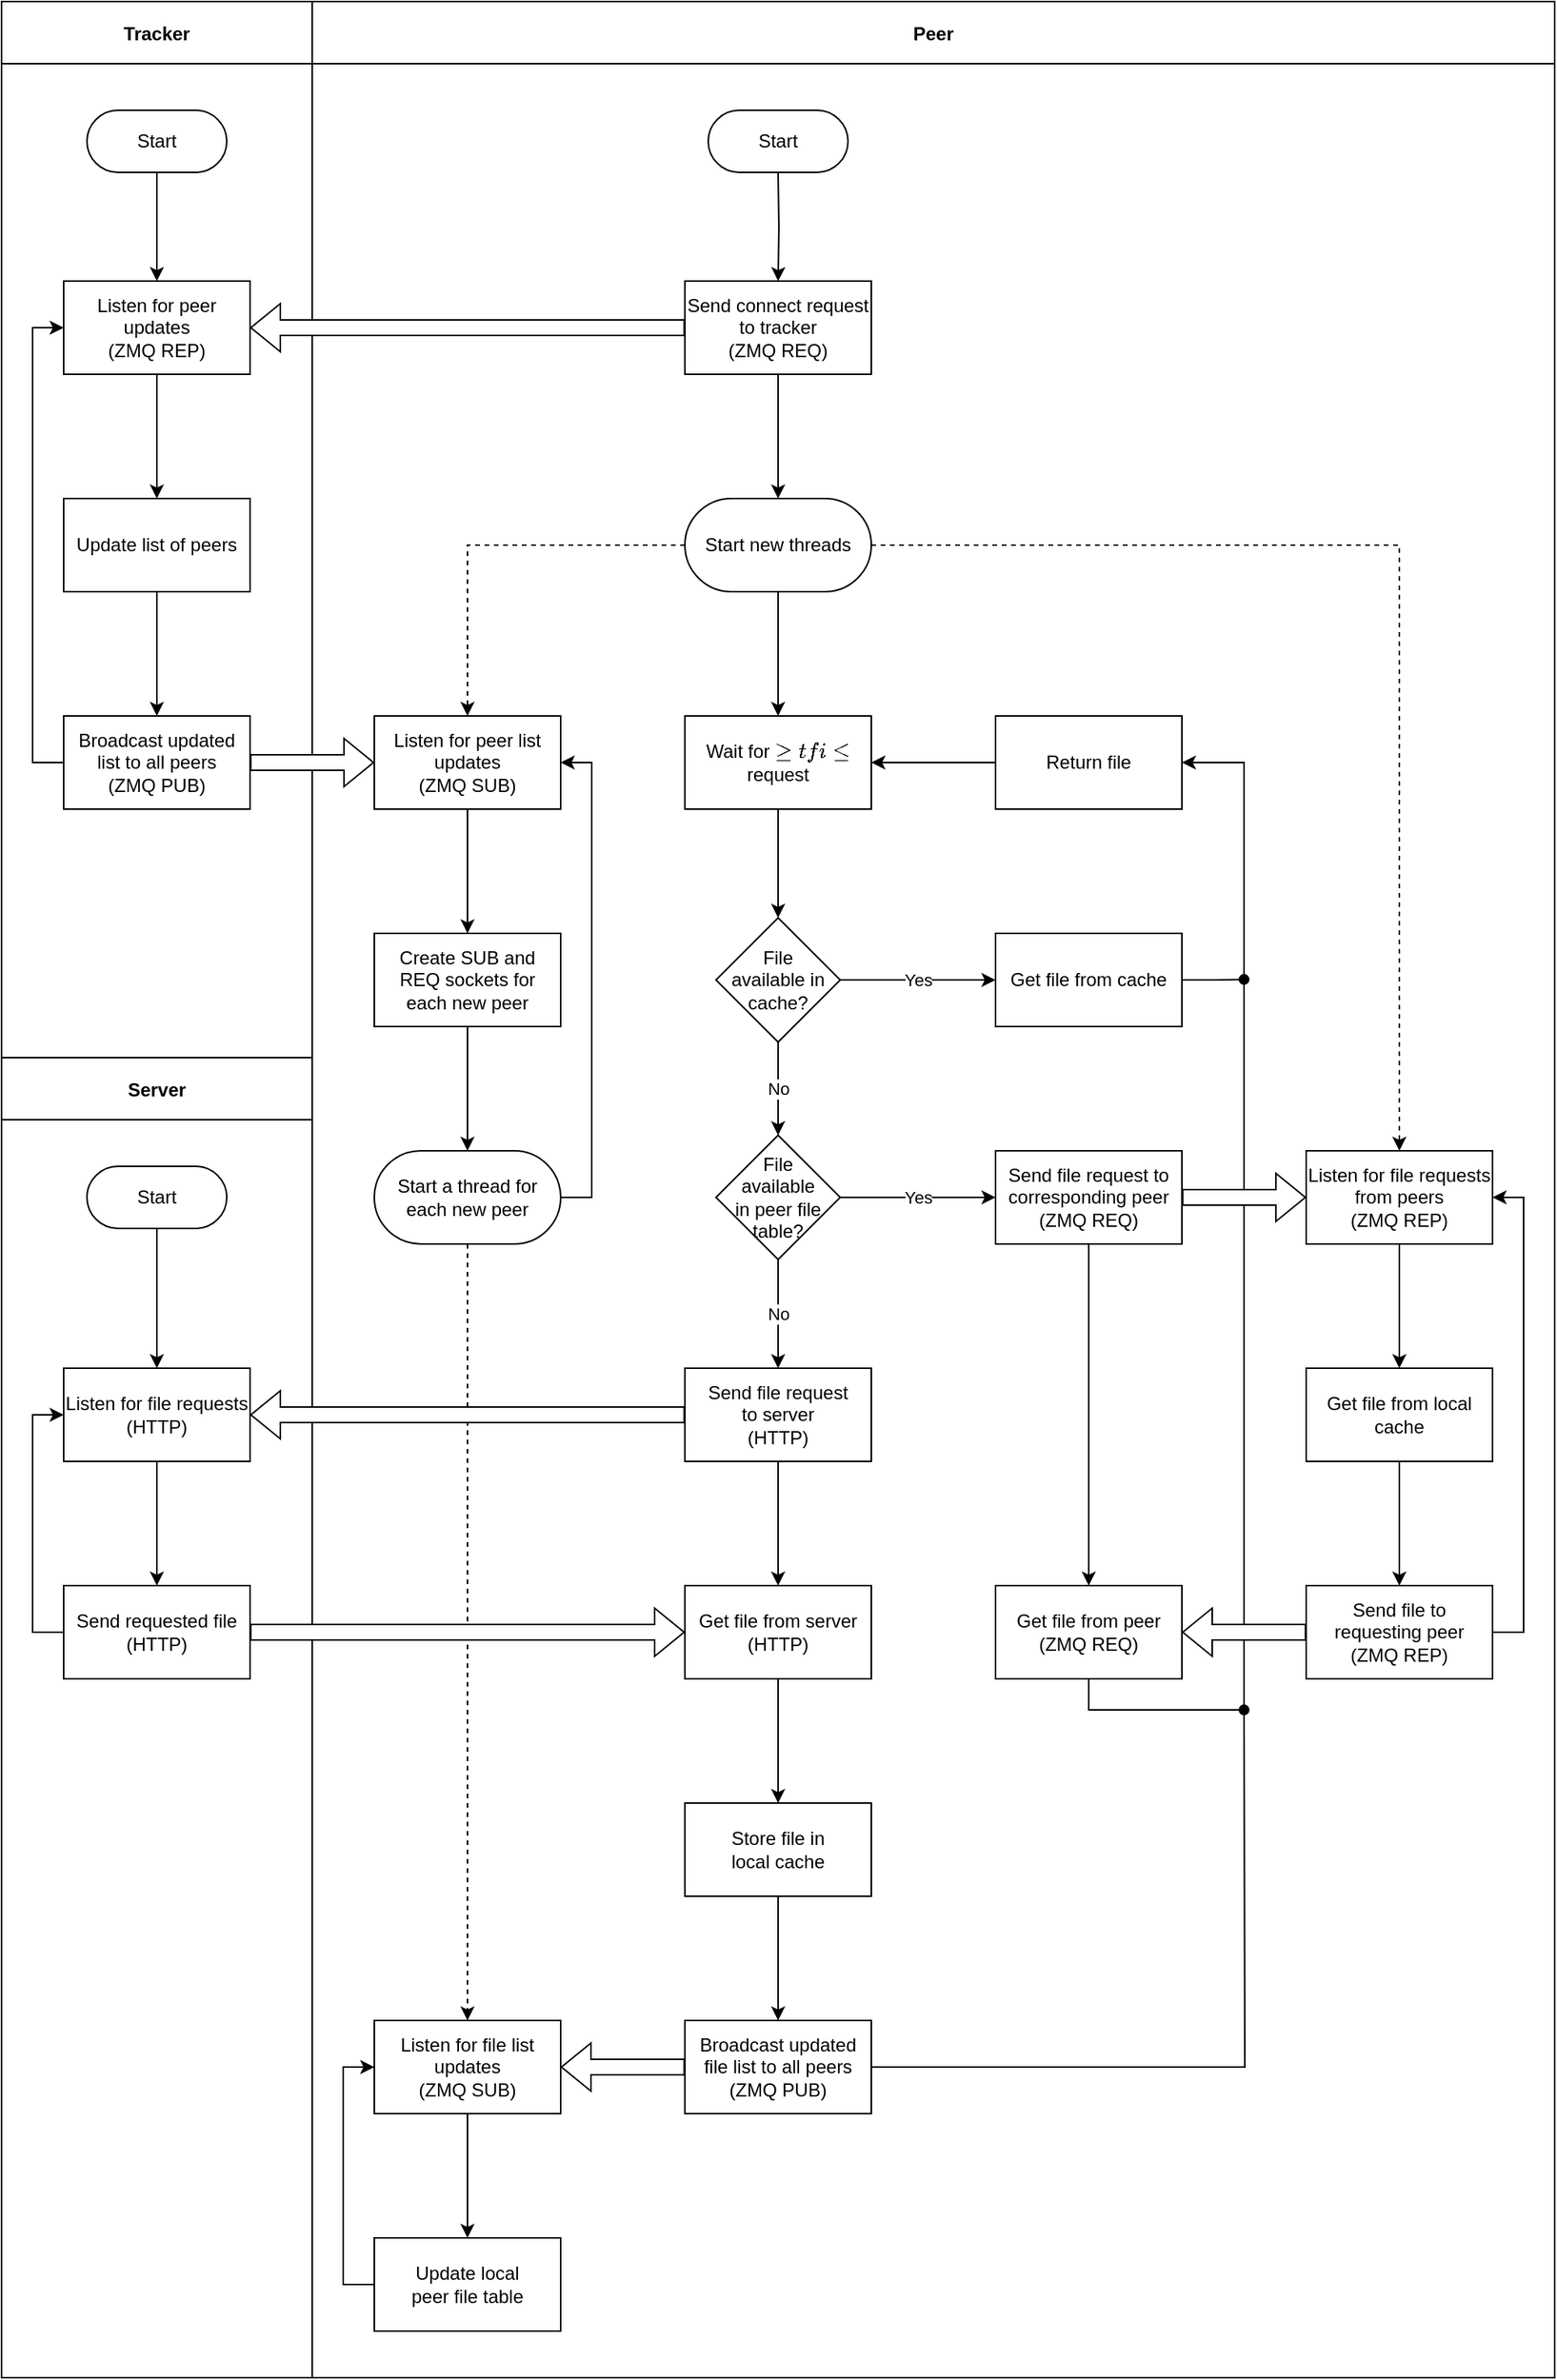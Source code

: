 <mxfile version="17.2.4" type="github">
  <diagram id="kgpKYQtTHZ0yAKxKKP6v" name="Page-1">
    <mxGraphModel dx="2228" dy="755" grid="1" gridSize="10" guides="1" tooltips="1" connect="1" arrows="1" fold="1" page="1" pageScale="1" pageWidth="850" pageHeight="1100" math="0" shadow="0">
      <root>
        <mxCell id="0" />
        <mxCell id="1" parent="0" />
        <mxCell id="3nuBFxr9cyL0pnOWT2aG-1" value="" style="shape=table;childLayout=tableLayout;startSize=0;collapsible=0;recursiveResize=0;expand=0;fillColor=none;fontStyle=1" parent="1" vertex="1">
          <mxGeometry x="-60" y="70" width="1000" height="1530" as="geometry" />
        </mxCell>
        <mxCell id="3nuBFxr9cyL0pnOWT2aG-3" value="" style="shape=tableRow;horizontal=0;swimlaneHead=0;swimlaneBody=0;top=0;left=0;bottom=0;right=0;fillColor=none;points=[[0,0.5],[1,0.5]];portConstraint=eastwest;startSize=0;collapsible=0;recursiveResize=0;expand=0;fontStyle=1;" parent="3nuBFxr9cyL0pnOWT2aG-1" vertex="1">
          <mxGeometry width="1000" height="1530" as="geometry" />
        </mxCell>
        <mxCell id="3nuBFxr9cyL0pnOWT2aG-4" value="Tracker" style="swimlane;swimlaneHead=0;swimlaneBody=0;connectable=0;fillColor=none;startSize=40;collapsible=0;recursiveResize=0;expand=0;fontStyle=1;" parent="3nuBFxr9cyL0pnOWT2aG-3" vertex="1">
          <mxGeometry width="200" height="1530" as="geometry">
            <mxRectangle width="200" height="1530" as="alternateBounds" />
          </mxGeometry>
        </mxCell>
        <mxCell id="-Wg5E6yIQ6_IQyJF35NC-36" value="Update list of peers" style="whiteSpace=wrap;html=1;rounded=0;glass=0;arcSize=50;" parent="3nuBFxr9cyL0pnOWT2aG-4" vertex="1">
          <mxGeometry x="40" y="320" width="120" height="60" as="geometry" />
        </mxCell>
        <mxCell id="-Wg5E6yIQ6_IQyJF35NC-38" value="&lt;div&gt;Broadcast updated list to all peers&lt;/div&gt;&lt;div&gt;(ZMQ PUB)&lt;/div&gt;" style="whiteSpace=wrap;html=1;rounded=0;glass=0;arcSize=50;" parent="3nuBFxr9cyL0pnOWT2aG-4" vertex="1">
          <mxGeometry x="40" y="460" width="120" height="60" as="geometry" />
        </mxCell>
        <mxCell id="-Wg5E6yIQ6_IQyJF35NC-39" value="" style="edgeStyle=orthogonalEdgeStyle;rounded=0;orthogonalLoop=1;jettySize=auto;html=1;" parent="3nuBFxr9cyL0pnOWT2aG-4" source="-Wg5E6yIQ6_IQyJF35NC-36" target="-Wg5E6yIQ6_IQyJF35NC-38" edge="1">
          <mxGeometry relative="1" as="geometry" />
        </mxCell>
        <mxCell id="-Wg5E6yIQ6_IQyJF35NC-58" value="Start" style="rounded=1;whiteSpace=wrap;html=1;arcSize=50;" parent="3nuBFxr9cyL0pnOWT2aG-4" vertex="1">
          <mxGeometry x="55" y="70" width="90" height="40" as="geometry" />
        </mxCell>
        <mxCell id="3nuBFxr9cyL0pnOWT2aG-14" value="Start" style="rounded=1;whiteSpace=wrap;html=1;arcSize=50;" parent="3nuBFxr9cyL0pnOWT2aG-4" vertex="1">
          <mxGeometry x="55" y="750" width="90" height="40" as="geometry" />
        </mxCell>
        <mxCell id="wjNufGtqsJr1eFAkO-c2-51" value="&lt;div&gt;Listen for file requests&lt;/div&gt;&lt;div&gt;(HTTP)&lt;br&gt;&lt;/div&gt;" style="whiteSpace=wrap;html=1;rounded=0;arcSize=50;" parent="3nuBFxr9cyL0pnOWT2aG-4" vertex="1">
          <mxGeometry x="40" y="880" width="120" height="60" as="geometry" />
        </mxCell>
        <mxCell id="wjNufGtqsJr1eFAkO-c2-55" value="&lt;div&gt;Send requested file&lt;/div&gt;&lt;div&gt;(HTTP)&lt;br&gt;&lt;/div&gt;" style="whiteSpace=wrap;html=1;rounded=0;arcSize=50;" parent="3nuBFxr9cyL0pnOWT2aG-4" vertex="1">
          <mxGeometry x="40" y="1020" width="120" height="60" as="geometry" />
        </mxCell>
        <mxCell id="wjNufGtqsJr1eFAkO-c2-52" value="" style="edgeStyle=orthogonalEdgeStyle;rounded=0;orthogonalLoop=1;jettySize=auto;html=1;fillColor=default;" parent="3nuBFxr9cyL0pnOWT2aG-4" source="3nuBFxr9cyL0pnOWT2aG-14" target="wjNufGtqsJr1eFAkO-c2-51" edge="1">
          <mxGeometry relative="1" as="geometry" />
        </mxCell>
        <mxCell id="wjNufGtqsJr1eFAkO-c2-56" value="" style="edgeStyle=orthogonalEdgeStyle;rounded=0;orthogonalLoop=1;jettySize=auto;html=1;fillColor=default;" parent="3nuBFxr9cyL0pnOWT2aG-4" source="wjNufGtqsJr1eFAkO-c2-51" target="wjNufGtqsJr1eFAkO-c2-55" edge="1">
          <mxGeometry relative="1" as="geometry" />
        </mxCell>
        <mxCell id="wjNufGtqsJr1eFAkO-c2-62" style="edgeStyle=orthogonalEdgeStyle;rounded=0;orthogonalLoop=1;jettySize=auto;html=1;exitX=0;exitY=0.5;exitDx=0;exitDy=0;entryX=0;entryY=0.5;entryDx=0;entryDy=0;fillColor=default;" parent="3nuBFxr9cyL0pnOWT2aG-4" source="wjNufGtqsJr1eFAkO-c2-55" target="wjNufGtqsJr1eFAkO-c2-51" edge="1">
          <mxGeometry relative="1" as="geometry" />
        </mxCell>
        <mxCell id="wjNufGtqsJr1eFAkO-c2-185" value="Server" style="shape=table;startSize=40;container=1;collapsible=0;childLayout=tableLayout;fixedRows=1;rowLines=0;fontStyle=1;align=center;pointerEvents=1;rounded=0;strokeColor=default;strokeWidth=1;fillColor=none;perimeterSpacing=1;" parent="3nuBFxr9cyL0pnOWT2aG-4" vertex="1">
          <mxGeometry y="680" width="200" height="40" as="geometry" />
        </mxCell>
        <mxCell id="wjNufGtqsJr1eFAkO-c2-189" value="" style="shape=partialRectangle;html=1;whiteSpace=wrap;collapsible=0;dropTarget=0;pointerEvents=1;fillColor=none;top=0;left=0;bottom=0;right=0;points=[[0,0.5],[1,0.5]];portConstraint=eastwest;rounded=0;strokeColor=default;strokeWidth=0;" parent="wjNufGtqsJr1eFAkO-c2-185" vertex="1">
          <mxGeometry y="40" width="180" as="geometry" />
        </mxCell>
        <mxCell id="wjNufGtqsJr1eFAkO-c2-190" value="" style="shape=partialRectangle;html=1;whiteSpace=wrap;connectable=0;fillColor=none;top=0;left=0;bottom=0;right=0;overflow=hidden;pointerEvents=1;rounded=0;strokeColor=default;strokeWidth=0;" parent="wjNufGtqsJr1eFAkO-c2-189" vertex="1">
          <mxGeometry width="40" height="40" as="geometry">
            <mxRectangle width="40" height="40" as="alternateBounds" />
          </mxGeometry>
        </mxCell>
        <mxCell id="wjNufGtqsJr1eFAkO-c2-191" value="" style="shape=partialRectangle;html=1;whiteSpace=wrap;connectable=0;fillColor=none;top=0;left=0;bottom=0;right=0;align=left;spacingLeft=6;overflow=hidden;pointerEvents=1;rounded=0;strokeColor=default;strokeWidth=0;" parent="wjNufGtqsJr1eFAkO-c2-189" vertex="1">
          <mxGeometry x="40" width="140" height="40" as="geometry">
            <mxRectangle width="140" height="40" as="alternateBounds" />
          </mxGeometry>
        </mxCell>
        <mxCell id="3nuBFxr9cyL0pnOWT2aG-8" value="Peer" style="swimlane;swimlaneHead=0;swimlaneBody=0;connectable=0;fillColor=none;startSize=40;collapsible=0;recursiveResize=0;expand=0;fontStyle=1;" parent="3nuBFxr9cyL0pnOWT2aG-3" vertex="1">
          <mxGeometry x="200" width="800" height="1530" as="geometry">
            <mxRectangle width="800" height="1530" as="alternateBounds" />
          </mxGeometry>
        </mxCell>
        <mxCell id="3nuBFxr9cyL0pnOWT2aG-6" value="Start" style="rounded=1;whiteSpace=wrap;html=1;arcSize=50;" parent="3nuBFxr9cyL0pnOWT2aG-8" vertex="1">
          <mxGeometry x="255" y="70" width="90" height="40" as="geometry" />
        </mxCell>
        <mxCell id="-Wg5E6yIQ6_IQyJF35NC-44" value="&lt;div&gt;Listen for peer list updates&lt;/div&gt;&lt;div&gt;(ZMQ SUB)&lt;/div&gt;" style="whiteSpace=wrap;html=1;rounded=0;glass=0;arcSize=50;" parent="3nuBFxr9cyL0pnOWT2aG-8" vertex="1">
          <mxGeometry x="40" y="460" width="120" height="60" as="geometry" />
        </mxCell>
        <mxCell id="wjNufGtqsJr1eFAkO-c2-15" value="Wait for `get file` request" style="whiteSpace=wrap;html=1;rounded=0;glass=0;arcSize=50;" parent="3nuBFxr9cyL0pnOWT2aG-8" vertex="1">
          <mxGeometry x="240" y="460" width="120" height="60" as="geometry" />
        </mxCell>
        <mxCell id="wjNufGtqsJr1eFAkO-c2-45" value="Yes" style="edgeStyle=orthogonalEdgeStyle;rounded=0;orthogonalLoop=1;jettySize=auto;html=1;exitX=1;exitY=0.5;exitDx=0;exitDy=0;entryX=0;entryY=0.5;entryDx=0;entryDy=0;fillColor=default;" parent="3nuBFxr9cyL0pnOWT2aG-8" source="wjNufGtqsJr1eFAkO-c2-19" target="wjNufGtqsJr1eFAkO-c2-43" edge="1">
          <mxGeometry relative="1" as="geometry" />
        </mxCell>
        <mxCell id="wjNufGtqsJr1eFAkO-c2-19" value="&lt;div&gt;File&lt;/div&gt;&lt;div&gt;available in&lt;/div&gt;&lt;div&gt;cache?&lt;/div&gt;" style="rhombus;whiteSpace=wrap;html=1;rounded=0;glass=0;arcSize=50;" parent="3nuBFxr9cyL0pnOWT2aG-8" vertex="1">
          <mxGeometry x="260" y="590" width="80" height="80" as="geometry" />
        </mxCell>
        <mxCell id="wjNufGtqsJr1eFAkO-c2-20" value="" style="edgeStyle=orthogonalEdgeStyle;rounded=0;orthogonalLoop=1;jettySize=auto;html=1;" parent="3nuBFxr9cyL0pnOWT2aG-8" source="wjNufGtqsJr1eFAkO-c2-15" target="wjNufGtqsJr1eFAkO-c2-19" edge="1">
          <mxGeometry relative="1" as="geometry" />
        </mxCell>
        <mxCell id="wjNufGtqsJr1eFAkO-c2-94" value="No" style="edgeStyle=orthogonalEdgeStyle;rounded=0;jumpStyle=line;orthogonalLoop=1;jettySize=auto;html=1;exitX=0.5;exitY=1;exitDx=0;exitDy=0;entryX=0.5;entryY=0;entryDx=0;entryDy=0;strokeColor=default;fillColor=default;" parent="3nuBFxr9cyL0pnOWT2aG-8" source="wjNufGtqsJr1eFAkO-c2-23" target="wjNufGtqsJr1eFAkO-c2-49" edge="1">
          <mxGeometry relative="1" as="geometry" />
        </mxCell>
        <mxCell id="wjNufGtqsJr1eFAkO-c2-95" value="Yes" style="edgeStyle=orthogonalEdgeStyle;rounded=0;jumpStyle=line;orthogonalLoop=1;jettySize=auto;html=1;exitX=1;exitY=0.5;exitDx=0;exitDy=0;entryX=0;entryY=0.5;entryDx=0;entryDy=0;strokeColor=default;fillColor=default;" parent="3nuBFxr9cyL0pnOWT2aG-8" source="wjNufGtqsJr1eFAkO-c2-23" target="wjNufGtqsJr1eFAkO-c2-25" edge="1">
          <mxGeometry relative="1" as="geometry" />
        </mxCell>
        <mxCell id="wjNufGtqsJr1eFAkO-c2-23" value="&lt;div&gt;File&lt;/div&gt;&lt;div&gt;available&lt;/div&gt;&lt;div&gt;in peer file&lt;/div&gt;&lt;div&gt;table?&lt;br&gt;&lt;/div&gt;" style="rhombus;whiteSpace=wrap;html=1;rounded=0;glass=0;arcSize=50;" parent="3nuBFxr9cyL0pnOWT2aG-8" vertex="1">
          <mxGeometry x="260" y="730" width="80" height="80" as="geometry" />
        </mxCell>
        <mxCell id="wjNufGtqsJr1eFAkO-c2-24" value="No" style="edgeStyle=orthogonalEdgeStyle;rounded=0;orthogonalLoop=1;jettySize=auto;html=1;" parent="3nuBFxr9cyL0pnOWT2aG-8" source="wjNufGtqsJr1eFAkO-c2-19" target="wjNufGtqsJr1eFAkO-c2-23" edge="1">
          <mxGeometry relative="1" as="geometry" />
        </mxCell>
        <mxCell id="wjNufGtqsJr1eFAkO-c2-43" value="Get file from cache" style="whiteSpace=wrap;html=1;rounded=0;glass=0;arcSize=50;" parent="3nuBFxr9cyL0pnOWT2aG-8" vertex="1">
          <mxGeometry x="440" y="600" width="120" height="60" as="geometry" />
        </mxCell>
        <mxCell id="-Wg5E6yIQ6_IQyJF35NC-72" value="&lt;div&gt;Listen for file list updates&lt;/div&gt;&lt;div&gt;(ZMQ SUB)&lt;br&gt;&lt;/div&gt;" style="whiteSpace=wrap;html=1;rounded=0;glass=0;arcSize=50;" parent="3nuBFxr9cyL0pnOWT2aG-8" vertex="1">
          <mxGeometry x="40" y="1300" width="120" height="60" as="geometry" />
        </mxCell>
        <mxCell id="wjNufGtqsJr1eFAkO-c2-9" value="&lt;div&gt;Update local&lt;/div&gt;&lt;div&gt;peer file table&lt;/div&gt;" style="whiteSpace=wrap;html=1;rounded=0;glass=0;arcSize=50;" parent="3nuBFxr9cyL0pnOWT2aG-8" vertex="1">
          <mxGeometry x="40" y="1440" width="120" height="60" as="geometry" />
        </mxCell>
        <mxCell id="wjNufGtqsJr1eFAkO-c2-10" value="" style="edgeStyle=orthogonalEdgeStyle;rounded=0;orthogonalLoop=1;jettySize=auto;html=1;" parent="3nuBFxr9cyL0pnOWT2aG-8" source="-Wg5E6yIQ6_IQyJF35NC-72" target="wjNufGtqsJr1eFAkO-c2-9" edge="1">
          <mxGeometry relative="1" as="geometry" />
        </mxCell>
        <mxCell id="wjNufGtqsJr1eFAkO-c2-12" style="edgeStyle=orthogonalEdgeStyle;rounded=0;orthogonalLoop=1;jettySize=auto;html=1;exitX=0;exitY=0.5;exitDx=0;exitDy=0;entryX=0;entryY=0.5;entryDx=0;entryDy=0;" parent="3nuBFxr9cyL0pnOWT2aG-8" source="wjNufGtqsJr1eFAkO-c2-9" target="-Wg5E6yIQ6_IQyJF35NC-72" edge="1">
          <mxGeometry relative="1" as="geometry" />
        </mxCell>
        <mxCell id="wjNufGtqsJr1eFAkO-c2-49" value="&lt;div&gt;Send file request&lt;/div&gt;&lt;div&gt;to server&lt;/div&gt;&lt;div&gt;(HTTP)&lt;br&gt;&lt;/div&gt;" style="whiteSpace=wrap;html=1;rounded=0;glass=0;arcSize=50;" parent="3nuBFxr9cyL0pnOWT2aG-8" vertex="1">
          <mxGeometry x="240" y="880" width="120" height="60" as="geometry" />
        </mxCell>
        <mxCell id="wjNufGtqsJr1eFAkO-c2-59" value="&lt;div&gt;Get file from server&lt;/div&gt;&lt;div&gt;(HTTP)&lt;br&gt;&lt;/div&gt;" style="whiteSpace=wrap;html=1;rounded=0;glass=0;arcSize=50;" parent="3nuBFxr9cyL0pnOWT2aG-8" vertex="1">
          <mxGeometry x="240" y="1020" width="120" height="60" as="geometry" />
        </mxCell>
        <mxCell id="wjNufGtqsJr1eFAkO-c2-65" value="&lt;div&gt;Store file in&lt;/div&gt;&lt;div&gt;local cache&lt;/div&gt;" style="whiteSpace=wrap;html=1;rounded=0;glass=0;arcSize=50;" parent="3nuBFxr9cyL0pnOWT2aG-8" vertex="1">
          <mxGeometry x="240" y="1160" width="120" height="60" as="geometry" />
        </mxCell>
        <mxCell id="wjNufGtqsJr1eFAkO-c2-70" value="&lt;div&gt;Broadcast updated file list to all peers&lt;/div&gt;&lt;div&gt;(ZMQ PUB)&lt;br&gt;&lt;/div&gt;" style="whiteSpace=wrap;html=1;rounded=0;glass=0;arcSize=50;" parent="3nuBFxr9cyL0pnOWT2aG-8" vertex="1">
          <mxGeometry x="240" y="1300" width="120" height="60" as="geometry" />
        </mxCell>
        <mxCell id="wjNufGtqsJr1eFAkO-c2-60" value="" style="edgeStyle=orthogonalEdgeStyle;rounded=0;orthogonalLoop=1;jettySize=auto;html=1;fillColor=default;" parent="3nuBFxr9cyL0pnOWT2aG-8" source="wjNufGtqsJr1eFAkO-c2-49" target="wjNufGtqsJr1eFAkO-c2-59" edge="1">
          <mxGeometry relative="1" as="geometry" />
        </mxCell>
        <mxCell id="wjNufGtqsJr1eFAkO-c2-66" value="" style="edgeStyle=orthogonalEdgeStyle;rounded=0;orthogonalLoop=1;jettySize=auto;html=1;fillColor=default;" parent="3nuBFxr9cyL0pnOWT2aG-8" source="wjNufGtqsJr1eFAkO-c2-59" target="wjNufGtqsJr1eFAkO-c2-65" edge="1">
          <mxGeometry relative="1" as="geometry" />
        </mxCell>
        <mxCell id="wjNufGtqsJr1eFAkO-c2-71" value="" style="edgeStyle=orthogonalEdgeStyle;rounded=0;orthogonalLoop=1;jettySize=auto;html=1;fillColor=default;" parent="3nuBFxr9cyL0pnOWT2aG-8" source="wjNufGtqsJr1eFAkO-c2-65" target="wjNufGtqsJr1eFAkO-c2-70" edge="1">
          <mxGeometry relative="1" as="geometry" />
        </mxCell>
        <mxCell id="wjNufGtqsJr1eFAkO-c2-25" value="&lt;div&gt;Send file request to corresponding peer&lt;/div&gt;&lt;div&gt;(ZMQ REQ)&lt;br&gt;&lt;/div&gt;" style="whiteSpace=wrap;html=1;rounded=0;glass=0;arcSize=50;" parent="3nuBFxr9cyL0pnOWT2aG-8" vertex="1">
          <mxGeometry x="440" y="740" width="120" height="60" as="geometry" />
        </mxCell>
        <mxCell id="wjNufGtqsJr1eFAkO-c2-3" value="&lt;div&gt;Listen for file requests from peers&lt;/div&gt;&lt;div&gt;(ZMQ REP)&lt;br&gt;&lt;/div&gt;" style="whiteSpace=wrap;html=1;rounded=0;glass=0;arcSize=50;" parent="3nuBFxr9cyL0pnOWT2aG-8" vertex="1">
          <mxGeometry x="640" y="740" width="120" height="60" as="geometry" />
        </mxCell>
        <mxCell id="wjNufGtqsJr1eFAkO-c2-5" value="&lt;div&gt;Get file from local cache&lt;/div&gt;" style="whiteSpace=wrap;html=1;rounded=0;glass=0;arcSize=50;" parent="3nuBFxr9cyL0pnOWT2aG-8" vertex="1">
          <mxGeometry x="640" y="880" width="120" height="60" as="geometry" />
        </mxCell>
        <mxCell id="wjNufGtqsJr1eFAkO-c2-7" value="&lt;div&gt;Send file to requesting peer&lt;/div&gt;&lt;div&gt;(ZMQ REP)&lt;br&gt;&lt;/div&gt;" style="whiteSpace=wrap;html=1;rounded=0;glass=0;arcSize=50;" parent="3nuBFxr9cyL0pnOWT2aG-8" vertex="1">
          <mxGeometry x="640" y="1020" width="120" height="60" as="geometry" />
        </mxCell>
        <mxCell id="zHWciDCovsHZQrWNx8O0-1" style="edgeStyle=orthogonalEdgeStyle;rounded=0;orthogonalLoop=1;jettySize=auto;html=1;exitX=0.5;exitY=1;exitDx=0;exitDy=0;entryX=1;entryY=0.5;entryDx=0;entryDy=0;" edge="1" parent="3nuBFxr9cyL0pnOWT2aG-8" source="wjNufGtqsJr1eFAkO-c2-28" target="wjNufGtqsJr1eFAkO-c2-46">
          <mxGeometry relative="1" as="geometry">
            <Array as="points">
              <mxPoint x="500" y="1100" />
              <mxPoint x="600" y="1100" />
              <mxPoint x="600" y="490" />
            </Array>
          </mxGeometry>
        </mxCell>
        <mxCell id="wjNufGtqsJr1eFAkO-c2-28" value="&lt;div&gt;Get file from peer&lt;/div&gt;&lt;div&gt;(ZMQ REQ)&lt;br&gt;&lt;/div&gt;" style="whiteSpace=wrap;html=1;rounded=0;glass=0;arcSize=50;" parent="3nuBFxr9cyL0pnOWT2aG-8" vertex="1">
          <mxGeometry x="440" y="1020" width="120" height="60" as="geometry" />
        </mxCell>
        <mxCell id="wjNufGtqsJr1eFAkO-c2-37" style="edgeStyle=orthogonalEdgeStyle;rounded=0;orthogonalLoop=1;jettySize=auto;html=1;exitX=1;exitY=0.5;exitDx=0;exitDy=0;entryX=0;entryY=0.5;entryDx=0;entryDy=0;shape=flexArrow;fillColor=default;" parent="3nuBFxr9cyL0pnOWT2aG-8" source="wjNufGtqsJr1eFAkO-c2-25" target="wjNufGtqsJr1eFAkO-c2-3" edge="1">
          <mxGeometry relative="1" as="geometry" />
        </mxCell>
        <mxCell id="wjNufGtqsJr1eFAkO-c2-6" value="" style="edgeStyle=orthogonalEdgeStyle;rounded=0;orthogonalLoop=1;jettySize=auto;html=1;" parent="3nuBFxr9cyL0pnOWT2aG-8" source="wjNufGtqsJr1eFAkO-c2-3" target="wjNufGtqsJr1eFAkO-c2-5" edge="1">
          <mxGeometry relative="1" as="geometry" />
        </mxCell>
        <mxCell id="wjNufGtqsJr1eFAkO-c2-34" style="edgeStyle=orthogonalEdgeStyle;rounded=0;orthogonalLoop=1;jettySize=auto;html=1;exitX=1;exitY=0.5;exitDx=0;exitDy=0;entryX=1;entryY=0.5;entryDx=0;entryDy=0;" parent="3nuBFxr9cyL0pnOWT2aG-8" source="wjNufGtqsJr1eFAkO-c2-7" target="wjNufGtqsJr1eFAkO-c2-3" edge="1">
          <mxGeometry relative="1" as="geometry" />
        </mxCell>
        <mxCell id="wjNufGtqsJr1eFAkO-c2-8" value="" style="edgeStyle=orthogonalEdgeStyle;rounded=0;orthogonalLoop=1;jettySize=auto;html=1;" parent="3nuBFxr9cyL0pnOWT2aG-8" source="wjNufGtqsJr1eFAkO-c2-5" target="wjNufGtqsJr1eFAkO-c2-7" edge="1">
          <mxGeometry relative="1" as="geometry" />
        </mxCell>
        <mxCell id="wjNufGtqsJr1eFAkO-c2-29" value="" style="edgeStyle=orthogonalEdgeStyle;rounded=0;orthogonalLoop=1;jettySize=auto;html=1;" parent="3nuBFxr9cyL0pnOWT2aG-8" source="wjNufGtqsJr1eFAkO-c2-25" target="wjNufGtqsJr1eFAkO-c2-28" edge="1">
          <mxGeometry relative="1" as="geometry" />
        </mxCell>
        <mxCell id="wjNufGtqsJr1eFAkO-c2-39" style="edgeStyle=orthogonalEdgeStyle;shape=flexArrow;rounded=0;orthogonalLoop=1;jettySize=auto;html=1;exitX=0;exitY=0.5;exitDx=0;exitDy=0;entryX=1;entryY=0.5;entryDx=0;entryDy=0;fillColor=default;" parent="3nuBFxr9cyL0pnOWT2aG-8" source="wjNufGtqsJr1eFAkO-c2-7" target="wjNufGtqsJr1eFAkO-c2-28" edge="1">
          <mxGeometry relative="1" as="geometry" />
        </mxCell>
        <mxCell id="-Wg5E6yIQ6_IQyJF35NC-60" value="&lt;div&gt;Listen for peer updates&lt;/div&gt;&lt;div&gt;(ZMQ REP)&lt;br&gt;&lt;/div&gt;" style="whiteSpace=wrap;html=1;rounded=0;glass=0;arcSize=50;" parent="3nuBFxr9cyL0pnOWT2aG-8" vertex="1">
          <mxGeometry x="-160" y="180" width="120" height="60" as="geometry" />
        </mxCell>
        <mxCell id="-Wg5E6yIQ6_IQyJF35NC-34" value="&lt;div&gt;Send connect request to tracker&lt;/div&gt;&lt;div&gt;(ZMQ REQ)&lt;br&gt;&lt;/div&gt;" style="whiteSpace=wrap;html=1;rounded=0;arcSize=50;glass=0;" parent="3nuBFxr9cyL0pnOWT2aG-8" vertex="1">
          <mxGeometry x="240" y="180" width="120" height="60" as="geometry" />
        </mxCell>
        <mxCell id="-Wg5E6yIQ6_IQyJF35NC-63" style="edgeStyle=orthogonalEdgeStyle;rounded=0;orthogonalLoop=1;jettySize=auto;html=1;exitX=0;exitY=0.5;exitDx=0;exitDy=0;entryX=1;entryY=0.5;entryDx=0;entryDy=0;shape=flexArrow;fillColor=default;" parent="3nuBFxr9cyL0pnOWT2aG-8" source="-Wg5E6yIQ6_IQyJF35NC-34" target="-Wg5E6yIQ6_IQyJF35NC-60" edge="1">
          <mxGeometry relative="1" as="geometry" />
        </mxCell>
        <mxCell id="-Wg5E6yIQ6_IQyJF35NC-35" value="" style="edgeStyle=orthogonalEdgeStyle;rounded=0;orthogonalLoop=1;jettySize=auto;html=1;" parent="3nuBFxr9cyL0pnOWT2aG-8" target="-Wg5E6yIQ6_IQyJF35NC-34" edge="1">
          <mxGeometry relative="1" as="geometry">
            <mxPoint x="300" y="110" as="sourcePoint" />
          </mxGeometry>
        </mxCell>
        <mxCell id="-Wg5E6yIQ6_IQyJF35NC-40" value="&lt;div&gt;Start new threads&lt;/div&gt;" style="whiteSpace=wrap;html=1;rounded=1;glass=0;arcSize=50;" parent="3nuBFxr9cyL0pnOWT2aG-8" vertex="1">
          <mxGeometry x="240" y="320" width="120" height="60" as="geometry" />
        </mxCell>
        <mxCell id="-Wg5E6yIQ6_IQyJF35NC-41" value="" style="edgeStyle=orthogonalEdgeStyle;rounded=0;orthogonalLoop=1;jettySize=auto;html=1;" parent="3nuBFxr9cyL0pnOWT2aG-8" source="-Wg5E6yIQ6_IQyJF35NC-34" target="-Wg5E6yIQ6_IQyJF35NC-40" edge="1">
          <mxGeometry relative="1" as="geometry" />
        </mxCell>
        <mxCell id="-Wg5E6yIQ6_IQyJF35NC-45" value="" style="edgeStyle=orthogonalEdgeStyle;rounded=0;orthogonalLoop=1;jettySize=auto;html=1;dashed=1;entryX=0.5;entryY=0;entryDx=0;entryDy=0;" parent="3nuBFxr9cyL0pnOWT2aG-8" source="-Wg5E6yIQ6_IQyJF35NC-40" target="-Wg5E6yIQ6_IQyJF35NC-44" edge="1">
          <mxGeometry relative="1" as="geometry">
            <mxPoint x="100" y="420" as="targetPoint" />
          </mxGeometry>
        </mxCell>
        <mxCell id="wjNufGtqsJr1eFAkO-c2-35" style="edgeStyle=orthogonalEdgeStyle;rounded=0;orthogonalLoop=1;jettySize=auto;html=1;exitX=0.5;exitY=1;exitDx=0;exitDy=0;entryX=0.5;entryY=0;entryDx=0;entryDy=0;" parent="3nuBFxr9cyL0pnOWT2aG-8" source="-Wg5E6yIQ6_IQyJF35NC-40" target="wjNufGtqsJr1eFAkO-c2-15" edge="1">
          <mxGeometry relative="1" as="geometry">
            <mxPoint x="300" y="420" as="targetPoint" />
          </mxGeometry>
        </mxCell>
        <mxCell id="wjNufGtqsJr1eFAkO-c2-96" style="edgeStyle=orthogonalEdgeStyle;rounded=0;jumpStyle=line;orthogonalLoop=1;jettySize=auto;html=1;exitX=1;exitY=0.5;exitDx=0;exitDy=0;entryX=0.5;entryY=0;entryDx=0;entryDy=0;strokeColor=default;fillColor=default;dashed=1;" parent="3nuBFxr9cyL0pnOWT2aG-8" source="-Wg5E6yIQ6_IQyJF35NC-40" target="wjNufGtqsJr1eFAkO-c2-3" edge="1">
          <mxGeometry relative="1" as="geometry">
            <mxPoint x="700" y="700" as="targetPoint" />
          </mxGeometry>
        </mxCell>
        <mxCell id="wjNufGtqsJr1eFAkO-c2-46" value="Return file" style="whiteSpace=wrap;html=1;rounded=0;glass=0;arcSize=50;" parent="3nuBFxr9cyL0pnOWT2aG-8" vertex="1">
          <mxGeometry x="440" y="460" width="120" height="60" as="geometry" />
        </mxCell>
        <mxCell id="-Wg5E6yIQ6_IQyJF35NC-67" value="&lt;div&gt;Create SUB and&lt;/div&gt;&lt;div&gt;REQ sockets for&lt;/div&gt;&lt;div&gt;each new peer&lt;/div&gt;" style="whiteSpace=wrap;html=1;rounded=0;glass=0;arcSize=50;" parent="3nuBFxr9cyL0pnOWT2aG-8" vertex="1">
          <mxGeometry x="40" y="600" width="120" height="60" as="geometry" />
        </mxCell>
        <mxCell id="wjNufGtqsJr1eFAkO-c2-69" style="edgeStyle=orthogonalEdgeStyle;rounded=0;orthogonalLoop=1;jettySize=auto;html=1;exitX=0;exitY=0.5;exitDx=0;exitDy=0;entryX=1;entryY=0.5;entryDx=0;entryDy=0;fillColor=default;" parent="3nuBFxr9cyL0pnOWT2aG-8" source="wjNufGtqsJr1eFAkO-c2-46" target="wjNufGtqsJr1eFAkO-c2-15" edge="1">
          <mxGeometry relative="1" as="geometry" />
        </mxCell>
        <mxCell id="-Wg5E6yIQ6_IQyJF35NC-68" value="" style="edgeStyle=orthogonalEdgeStyle;rounded=0;orthogonalLoop=1;jettySize=auto;html=1;fillColor=default;" parent="3nuBFxr9cyL0pnOWT2aG-8" source="-Wg5E6yIQ6_IQyJF35NC-44" target="-Wg5E6yIQ6_IQyJF35NC-67" edge="1">
          <mxGeometry relative="1" as="geometry" />
        </mxCell>
        <mxCell id="wjNufGtqsJr1eFAkO-c2-78" style="edgeStyle=orthogonalEdgeStyle;rounded=0;orthogonalLoop=1;jettySize=auto;html=1;exitX=0;exitY=0.5;exitDx=0;exitDy=0;entryX=1;entryY=0.5;entryDx=0;entryDy=0;fillColor=default;shape=flexArrow;strokeColor=default;" parent="3nuBFxr9cyL0pnOWT2aG-8" source="wjNufGtqsJr1eFAkO-c2-70" target="-Wg5E6yIQ6_IQyJF35NC-72" edge="1">
          <mxGeometry relative="1" as="geometry" />
        </mxCell>
        <mxCell id="-Wg5E6yIQ6_IQyJF35NC-69" value="&lt;div&gt;Start a thread for each new peer&lt;br&gt;&lt;/div&gt;" style="whiteSpace=wrap;html=1;rounded=1;glass=0;arcSize=50;" parent="3nuBFxr9cyL0pnOWT2aG-8" vertex="1">
          <mxGeometry x="40" y="740" width="120" height="60" as="geometry" />
        </mxCell>
        <mxCell id="-Wg5E6yIQ6_IQyJF35NC-70" value="" style="edgeStyle=orthogonalEdgeStyle;rounded=0;orthogonalLoop=1;jettySize=auto;html=1;fillColor=default;" parent="3nuBFxr9cyL0pnOWT2aG-8" source="-Wg5E6yIQ6_IQyJF35NC-67" target="-Wg5E6yIQ6_IQyJF35NC-69" edge="1">
          <mxGeometry relative="1" as="geometry" />
        </mxCell>
        <mxCell id="-Wg5E6yIQ6_IQyJF35NC-71" style="edgeStyle=orthogonalEdgeStyle;rounded=0;orthogonalLoop=1;jettySize=auto;html=1;exitX=1;exitY=0.5;exitDx=0;exitDy=0;entryX=1;entryY=0.5;entryDx=0;entryDy=0;fillColor=default;" parent="3nuBFxr9cyL0pnOWT2aG-8" source="-Wg5E6yIQ6_IQyJF35NC-69" target="-Wg5E6yIQ6_IQyJF35NC-44" edge="1">
          <mxGeometry relative="1" as="geometry" />
        </mxCell>
        <mxCell id="-Wg5E6yIQ6_IQyJF35NC-73" value="" style="edgeStyle=orthogonalEdgeStyle;rounded=0;orthogonalLoop=1;jettySize=auto;html=1;fillColor=default;dashed=1;" parent="3nuBFxr9cyL0pnOWT2aG-8" source="-Wg5E6yIQ6_IQyJF35NC-69" target="-Wg5E6yIQ6_IQyJF35NC-72" edge="1">
          <mxGeometry relative="1" as="geometry" />
        </mxCell>
        <mxCell id="-Wg5E6yIQ6_IQyJF35NC-65" style="edgeStyle=orthogonalEdgeStyle;rounded=0;orthogonalLoop=1;jettySize=auto;html=1;exitX=1;exitY=0.5;exitDx=0;exitDy=0;entryX=0;entryY=0.5;entryDx=0;entryDy=0;shape=flexArrow;fillColor=default;" parent="3nuBFxr9cyL0pnOWT2aG-3" source="-Wg5E6yIQ6_IQyJF35NC-38" target="-Wg5E6yIQ6_IQyJF35NC-44" edge="1">
          <mxGeometry relative="1" as="geometry" />
        </mxCell>
        <mxCell id="wjNufGtqsJr1eFAkO-c2-53" style="edgeStyle=orthogonalEdgeStyle;rounded=0;orthogonalLoop=1;jettySize=auto;html=1;exitX=0;exitY=0.5;exitDx=0;exitDy=0;entryX=1;entryY=0.5;entryDx=0;entryDy=0;fillColor=default;shape=flexArrow;" parent="3nuBFxr9cyL0pnOWT2aG-3" source="wjNufGtqsJr1eFAkO-c2-49" target="wjNufGtqsJr1eFAkO-c2-51" edge="1">
          <mxGeometry relative="1" as="geometry" />
        </mxCell>
        <mxCell id="wjNufGtqsJr1eFAkO-c2-64" style="edgeStyle=orthogonalEdgeStyle;shape=flexArrow;rounded=0;orthogonalLoop=1;jettySize=auto;html=1;exitX=1;exitY=0.5;exitDx=0;exitDy=0;entryX=0;entryY=0.5;entryDx=0;entryDy=0;fillColor=default;" parent="3nuBFxr9cyL0pnOWT2aG-3" source="wjNufGtqsJr1eFAkO-c2-55" target="wjNufGtqsJr1eFAkO-c2-59" edge="1">
          <mxGeometry relative="1" as="geometry" />
        </mxCell>
        <mxCell id="-Wg5E6yIQ6_IQyJF35NC-66" style="edgeStyle=orthogonalEdgeStyle;rounded=0;orthogonalLoop=1;jettySize=auto;html=1;exitX=0;exitY=0.5;exitDx=0;exitDy=0;entryX=0;entryY=0.5;entryDx=0;entryDy=0;" parent="3nuBFxr9cyL0pnOWT2aG-3" source="-Wg5E6yIQ6_IQyJF35NC-38" target="-Wg5E6yIQ6_IQyJF35NC-60" edge="1">
          <mxGeometry relative="1" as="geometry">
            <mxPoint x="40" y="450" as="sourcePoint" />
          </mxGeometry>
        </mxCell>
        <mxCell id="-Wg5E6yIQ6_IQyJF35NC-64" style="edgeStyle=orthogonalEdgeStyle;rounded=0;orthogonalLoop=1;jettySize=auto;html=1;exitX=0.5;exitY=1;exitDx=0;exitDy=0;entryX=0.5;entryY=0;entryDx=0;entryDy=0;" parent="3nuBFxr9cyL0pnOWT2aG-3" source="-Wg5E6yIQ6_IQyJF35NC-60" target="-Wg5E6yIQ6_IQyJF35NC-36" edge="1">
          <mxGeometry relative="1" as="geometry">
            <mxPoint x="100" y="280" as="targetPoint" />
          </mxGeometry>
        </mxCell>
        <mxCell id="-Wg5E6yIQ6_IQyJF35NC-62" style="edgeStyle=orthogonalEdgeStyle;rounded=0;orthogonalLoop=1;jettySize=auto;html=1;exitX=0.5;exitY=1;exitDx=0;exitDy=0;entryX=0.5;entryY=0;entryDx=0;entryDy=0;" parent="3nuBFxr9cyL0pnOWT2aG-3" source="-Wg5E6yIQ6_IQyJF35NC-58" target="-Wg5E6yIQ6_IQyJF35NC-60" edge="1">
          <mxGeometry relative="1" as="geometry">
            <mxPoint x="100" y="70" as="sourcePoint" />
          </mxGeometry>
        </mxCell>
        <mxCell id="zHWciDCovsHZQrWNx8O0-3" style="edgeStyle=orthogonalEdgeStyle;rounded=0;orthogonalLoop=1;jettySize=auto;html=1;exitX=1;exitY=0.5;exitDx=0;exitDy=0;endArrow=oval;endFill=1;" edge="1" parent="1" source="wjNufGtqsJr1eFAkO-c2-70">
          <mxGeometry relative="1" as="geometry">
            <mxPoint x="740" y="1170" as="targetPoint" />
          </mxGeometry>
        </mxCell>
        <mxCell id="zHWciDCovsHZQrWNx8O0-4" style="edgeStyle=orthogonalEdgeStyle;rounded=0;orthogonalLoop=1;jettySize=auto;html=1;exitX=1;exitY=0.5;exitDx=0;exitDy=0;endArrow=oval;endFill=1;" edge="1" parent="1" source="wjNufGtqsJr1eFAkO-c2-43">
          <mxGeometry relative="1" as="geometry">
            <mxPoint x="740" y="699.667" as="targetPoint" />
          </mxGeometry>
        </mxCell>
      </root>
    </mxGraphModel>
  </diagram>
</mxfile>
